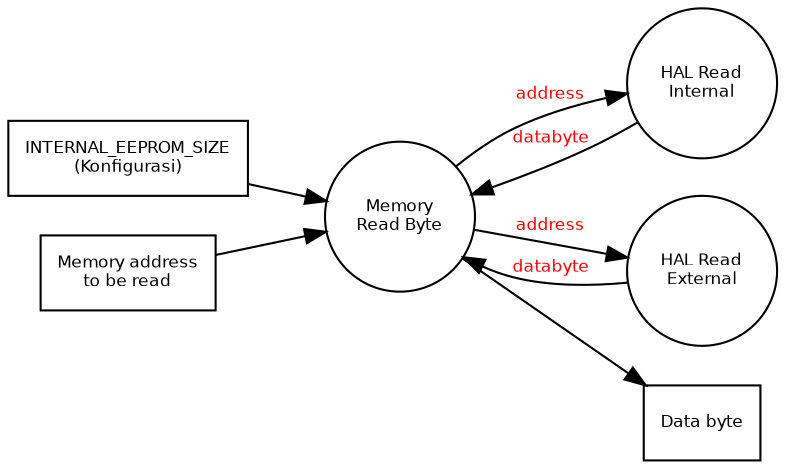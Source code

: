 digraph DFD_ReadByte {
 
rankdir = LR

 node [
         fontname = "Bitstream Vera Sans"
         fontsize = 8
         shape = "record"
     ]

 edge [
         fontname = "Bitstream Vera Sans"
         fontsize = 8
         fontcolor = "Red"
     ]

// all blocks
config [label="INTERNAL_EEPROM_SIZE\n(Konfigurasi)"]
hal_readinternal [label="HAL Read\nInternal", shape="circle", fixedsize=true, width=1];
hal_readexternal [label="HAL Read\nExternal", shape="circle", fixedsize=true, width=1];
readbyte [label="Memory\nRead Byte", shape="circle", fixedsize=true, width=1];
data [label="Data byte"]
address [label="Memory address\nto be read"]

// relations
config -> readbyte
address -> readbyte
readbyte -> hal_readinternal [label="address"]
hal_readinternal -> readbyte [label="databyte"]
readbyte -> data;
readbyte -> hal_readexternal [label="address"]
hal_readexternal -> readbyte [label="databyte"]

}

